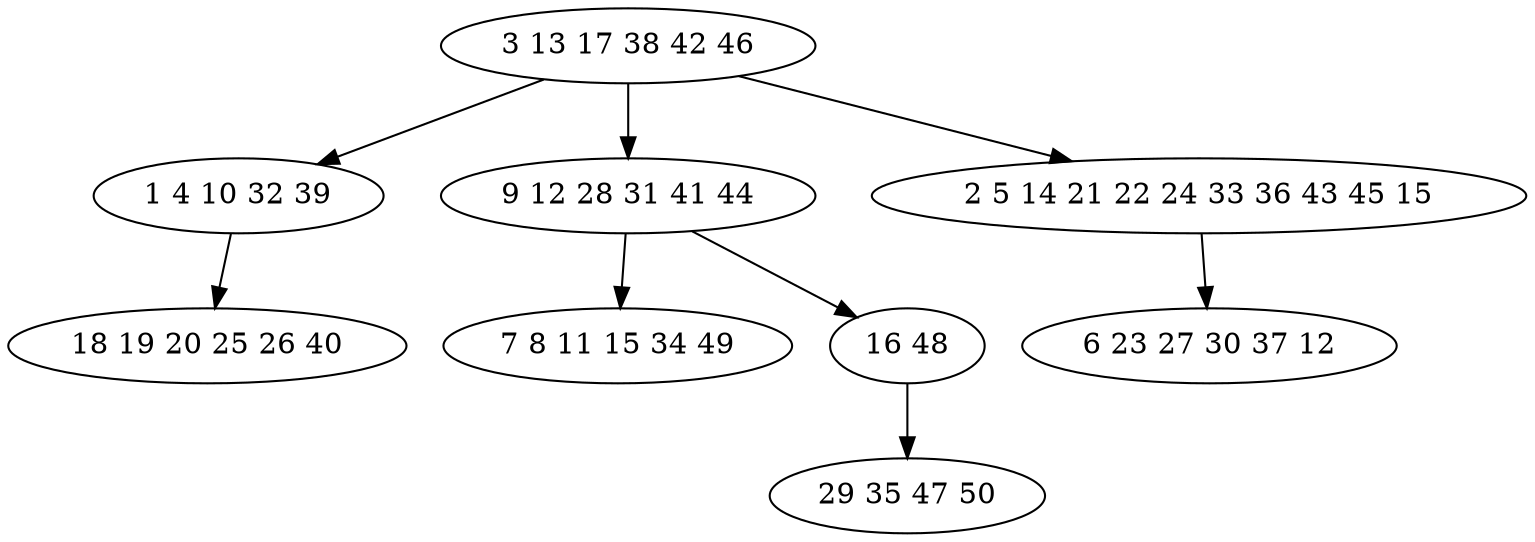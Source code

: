 digraph true_tree {
	"0" -> "1"
	"0" -> "2"
	"0" -> "3"
	"3" -> "4"
	"2" -> "5"
	"1" -> "6"
	"2" -> "7"
	"7" -> "8"
	"0" [label="3 13 17 38 42 46"];
	"1" [label="1 4 10 32 39"];
	"2" [label="9 12 28 31 41 44"];
	"3" [label="2 5 14 21 22 24 33 36 43 45 15"];
	"4" [label="6 23 27 30 37 12"];
	"5" [label="7 8 11 15 34 49"];
	"6" [label="18 19 20 25 26 40"];
	"7" [label="16 48"];
	"8" [label="29 35 47 50"];
}
